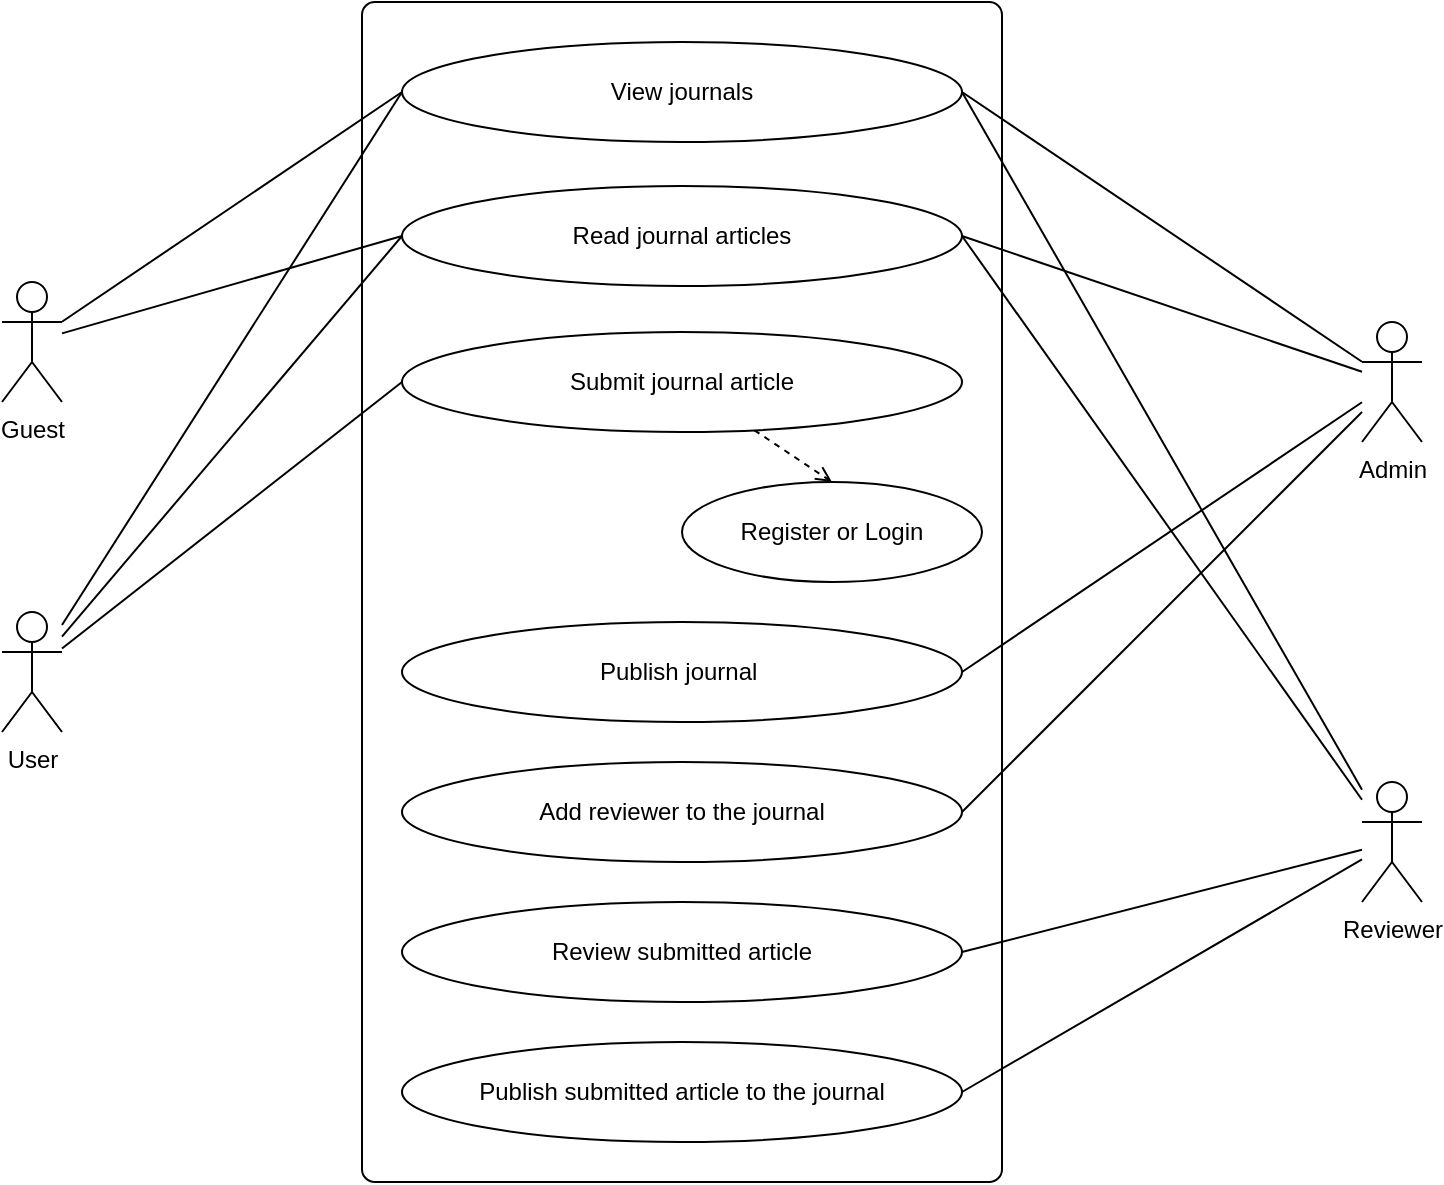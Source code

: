 <mxfile>
    <diagram id="23iRSUPoRavnBvh4doch" name="Page-1">
        <mxGraphModel dx="1146" dy="963" grid="1" gridSize="10" guides="1" tooltips="1" connect="1" arrows="1" fold="1" page="0" pageScale="1" pageWidth="827" pageHeight="1169" math="0" shadow="0">
            <root>
                <mxCell id="0"/>
                <mxCell id="1" parent="0"/>
                <mxCell id="SIIk8edncTG2XRunnKmC-1" value="" style="rounded=1;whiteSpace=wrap;html=1;arcSize=2;" parent="1" vertex="1">
                    <mxGeometry x="20" y="-130" width="320" height="590" as="geometry"/>
                </mxCell>
                <mxCell id="SIIk8edncTG2XRunnKmC-16" style="rounded=0;orthogonalLoop=1;jettySize=auto;html=1;entryX=0;entryY=0.5;entryDx=0;entryDy=0;endArrow=none;startFill=0;" parent="1" source="SIIk8edncTG2XRunnKmC-2" target="SIIk8edncTG2XRunnKmC-7" edge="1">
                    <mxGeometry relative="1" as="geometry"/>
                </mxCell>
                <mxCell id="SIIk8edncTG2XRunnKmC-18" style="rounded=0;orthogonalLoop=1;jettySize=auto;html=1;entryX=0;entryY=0.5;entryDx=0;entryDy=0;endArrow=none;startFill=0;" parent="1" source="SIIk8edncTG2XRunnKmC-2" target="SIIk8edncTG2XRunnKmC-8" edge="1">
                    <mxGeometry relative="1" as="geometry"/>
                </mxCell>
                <mxCell id="SIIk8edncTG2XRunnKmC-2" value="Guest" style="shape=umlActor;verticalLabelPosition=bottom;verticalAlign=top;html=1;outlineConnect=0;" parent="1" vertex="1">
                    <mxGeometry x="-160" y="10" width="30" height="60" as="geometry"/>
                </mxCell>
                <mxCell id="SIIk8edncTG2XRunnKmC-19" style="rounded=0;orthogonalLoop=1;jettySize=auto;html=1;entryX=0;entryY=0.5;entryDx=0;entryDy=0;endArrow=none;startFill=0;" parent="1" source="SIIk8edncTG2XRunnKmC-3" target="SIIk8edncTG2XRunnKmC-7" edge="1">
                    <mxGeometry relative="1" as="geometry"/>
                </mxCell>
                <mxCell id="SIIk8edncTG2XRunnKmC-20" style="rounded=0;orthogonalLoop=1;jettySize=auto;html=1;entryX=0;entryY=0.5;entryDx=0;entryDy=0;endArrow=none;startFill=0;" parent="1" source="SIIk8edncTG2XRunnKmC-3" target="SIIk8edncTG2XRunnKmC-8" edge="1">
                    <mxGeometry relative="1" as="geometry"/>
                </mxCell>
                <mxCell id="SIIk8edncTG2XRunnKmC-21" style="rounded=0;orthogonalLoop=1;jettySize=auto;html=1;entryX=0;entryY=0.5;entryDx=0;entryDy=0;endArrow=none;startFill=0;" parent="1" source="SIIk8edncTG2XRunnKmC-3" target="SIIk8edncTG2XRunnKmC-11" edge="1">
                    <mxGeometry relative="1" as="geometry"/>
                </mxCell>
                <mxCell id="SIIk8edncTG2XRunnKmC-3" value="User" style="shape=umlActor;verticalLabelPosition=bottom;verticalAlign=top;html=1;outlineConnect=0;" parent="1" vertex="1">
                    <mxGeometry x="-160" y="175" width="30" height="60" as="geometry"/>
                </mxCell>
                <mxCell id="SIIk8edncTG2XRunnKmC-23" style="rounded=0;orthogonalLoop=1;jettySize=auto;html=1;entryX=1;entryY=0.5;entryDx=0;entryDy=0;endArrow=none;startFill=0;" parent="1" source="SIIk8edncTG2XRunnKmC-4" target="SIIk8edncTG2XRunnKmC-7" edge="1">
                    <mxGeometry relative="1" as="geometry"/>
                </mxCell>
                <mxCell id="SIIk8edncTG2XRunnKmC-25" style="rounded=0;orthogonalLoop=1;jettySize=auto;html=1;entryX=1;entryY=0.5;entryDx=0;entryDy=0;endArrow=none;startFill=0;" parent="1" source="SIIk8edncTG2XRunnKmC-4" target="SIIk8edncTG2XRunnKmC-8" edge="1">
                    <mxGeometry relative="1" as="geometry"/>
                </mxCell>
                <mxCell id="SIIk8edncTG2XRunnKmC-26" style="rounded=0;orthogonalLoop=1;jettySize=auto;html=1;entryX=1;entryY=0.5;entryDx=0;entryDy=0;endArrow=none;startFill=0;" parent="1" source="SIIk8edncTG2XRunnKmC-32" target="SIIk8edncTG2XRunnKmC-12" edge="1">
                    <mxGeometry relative="1" as="geometry"/>
                </mxCell>
                <mxCell id="SIIk8edncTG2XRunnKmC-27" style="rounded=0;orthogonalLoop=1;jettySize=auto;html=1;entryX=1;entryY=0.5;entryDx=0;entryDy=0;endArrow=none;startFill=0;" parent="1" source="SIIk8edncTG2XRunnKmC-4" target="SIIk8edncTG2XRunnKmC-14" edge="1">
                    <mxGeometry relative="1" as="geometry"/>
                </mxCell>
                <mxCell id="SIIk8edncTG2XRunnKmC-28" style="rounded=0;orthogonalLoop=1;jettySize=auto;html=1;entryX=1;entryY=0.5;entryDx=0;entryDy=0;endArrow=none;startFill=0;" parent="1" source="SIIk8edncTG2XRunnKmC-32" target="SIIk8edncTG2XRunnKmC-15" edge="1">
                    <mxGeometry relative="1" as="geometry"/>
                </mxCell>
                <mxCell id="SIIk8edncTG2XRunnKmC-31" style="rounded=0;orthogonalLoop=1;jettySize=auto;html=1;entryX=1;entryY=0.5;entryDx=0;entryDy=0;endArrow=none;startFill=0;" parent="1" source="SIIk8edncTG2XRunnKmC-4" target="SIIk8edncTG2XRunnKmC-30" edge="1">
                    <mxGeometry relative="1" as="geometry"/>
                </mxCell>
                <mxCell id="SIIk8edncTG2XRunnKmC-4" value="Admin" style="shape=umlActor;verticalLabelPosition=bottom;verticalAlign=top;html=1;outlineConnect=0;" parent="1" vertex="1">
                    <mxGeometry x="520" y="30" width="30" height="60" as="geometry"/>
                </mxCell>
                <mxCell id="SIIk8edncTG2XRunnKmC-7" value="View journals" style="ellipse;whiteSpace=wrap;html=1;" parent="1" vertex="1">
                    <mxGeometry x="40" y="-110" width="280" height="50" as="geometry"/>
                </mxCell>
                <mxCell id="SIIk8edncTG2XRunnKmC-8" value="Read journal articles" style="ellipse;whiteSpace=wrap;html=1;" parent="1" vertex="1">
                    <mxGeometry x="40" y="-38" width="280" height="50" as="geometry"/>
                </mxCell>
                <mxCell id="SIIk8edncTG2XRunnKmC-38" style="rounded=0;orthogonalLoop=1;jettySize=auto;html=1;entryX=0.5;entryY=0;entryDx=0;entryDy=0;dashed=1;endArrow=open;endFill=0;" parent="1" source="SIIk8edncTG2XRunnKmC-11" target="SIIk8edncTG2XRunnKmC-35" edge="1">
                    <mxGeometry relative="1" as="geometry"/>
                </mxCell>
                <mxCell id="SIIk8edncTG2XRunnKmC-11" value="Submit journal article" style="ellipse;whiteSpace=wrap;html=1;" parent="1" vertex="1">
                    <mxGeometry x="40" y="35" width="280" height="50" as="geometry"/>
                </mxCell>
                <mxCell id="SIIk8edncTG2XRunnKmC-12" value="Review submitted article" style="ellipse;whiteSpace=wrap;html=1;" parent="1" vertex="1">
                    <mxGeometry x="40" y="320" width="280" height="50" as="geometry"/>
                </mxCell>
                <mxCell id="SIIk8edncTG2XRunnKmC-14" value="Publish journal&amp;nbsp;" style="ellipse;whiteSpace=wrap;html=1;" parent="1" vertex="1">
                    <mxGeometry x="40" y="180" width="280" height="50" as="geometry"/>
                </mxCell>
                <mxCell id="SIIk8edncTG2XRunnKmC-15" value="Publish submitted article to the journal" style="ellipse;whiteSpace=wrap;html=1;" parent="1" vertex="1">
                    <mxGeometry x="40" y="390" width="280" height="50" as="geometry"/>
                </mxCell>
                <mxCell id="SIIk8edncTG2XRunnKmC-30" value="Add reviewer to the journal" style="ellipse;whiteSpace=wrap;html=1;" parent="1" vertex="1">
                    <mxGeometry x="40" y="250" width="280" height="50" as="geometry"/>
                </mxCell>
                <mxCell id="SIIk8edncTG2XRunnKmC-33" style="rounded=0;orthogonalLoop=1;jettySize=auto;html=1;entryX=1;entryY=0.5;entryDx=0;entryDy=0;endArrow=none;startFill=0;" parent="1" source="SIIk8edncTG2XRunnKmC-32" target="SIIk8edncTG2XRunnKmC-7" edge="1">
                    <mxGeometry relative="1" as="geometry"/>
                </mxCell>
                <mxCell id="SIIk8edncTG2XRunnKmC-34" style="rounded=0;orthogonalLoop=1;jettySize=auto;html=1;entryX=1;entryY=0.5;entryDx=0;entryDy=0;endArrow=none;startFill=0;" parent="1" source="SIIk8edncTG2XRunnKmC-32" target="SIIk8edncTG2XRunnKmC-8" edge="1">
                    <mxGeometry relative="1" as="geometry"/>
                </mxCell>
                <mxCell id="SIIk8edncTG2XRunnKmC-32" value="Reviewer" style="shape=umlActor;verticalLabelPosition=bottom;verticalAlign=top;html=1;outlineConnect=0;" parent="1" vertex="1">
                    <mxGeometry x="520" y="260" width="30" height="60" as="geometry"/>
                </mxCell>
                <mxCell id="SIIk8edncTG2XRunnKmC-35" value="Register or Login" style="ellipse;whiteSpace=wrap;html=1;" parent="1" vertex="1">
                    <mxGeometry x="180" y="110" width="150" height="50" as="geometry"/>
                </mxCell>
            </root>
        </mxGraphModel>
    </diagram>
</mxfile>